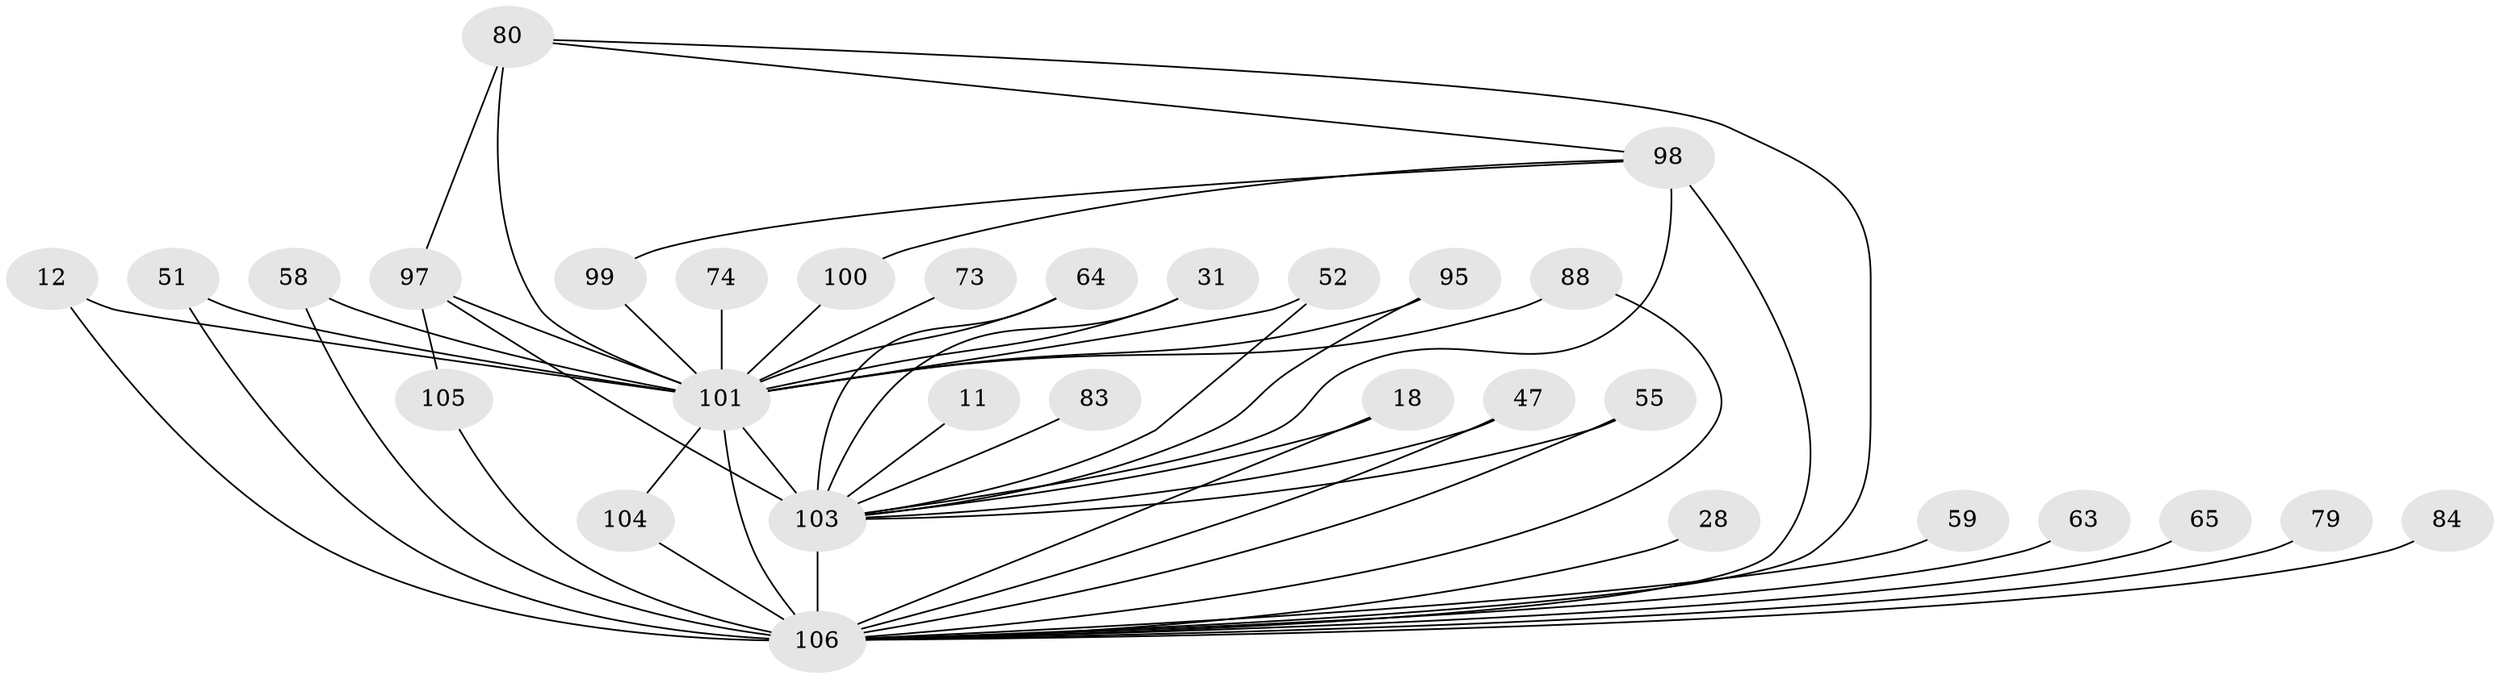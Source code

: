 // original degree distribution, {19: 0.018867924528301886, 13: 0.009433962264150943, 22: 0.009433962264150943, 17: 0.018867924528301886, 21: 0.009433962264150943, 27: 0.009433962264150943, 20: 0.009433962264150943, 30: 0.009433962264150943, 2: 0.5283018867924528, 5: 0.05660377358490566, 8: 0.018867924528301886, 3: 0.1792452830188679, 6: 0.009433962264150943, 4: 0.11320754716981132}
// Generated by graph-tools (version 1.1) at 2025/49/03/04/25 21:49:40]
// undirected, 31 vertices, 51 edges
graph export_dot {
graph [start="1"]
  node [color=gray90,style=filled];
  11;
  12;
  18;
  28;
  31;
  47;
  51;
  52;
  55 [super="+26"];
  58;
  59;
  63 [super="+56"];
  64 [super="+37"];
  65;
  73;
  74;
  79;
  80 [super="+71+67"];
  83 [super="+32"];
  84;
  88;
  95;
  97 [super="+20+68+96"];
  98 [super="+21+23+27+72+75+90+94+50"];
  99 [super="+87"];
  100;
  101 [super="+60+9"];
  103 [super="+41+24+86+8+92"];
  104;
  105;
  106 [super="+78+76+62+102"];
  11 -- 103 [weight=2];
  12 -- 106;
  12 -- 101;
  18 -- 103 [weight=2];
  18 -- 106;
  28 -- 106 [weight=2];
  31 -- 103;
  31 -- 101;
  47 -- 103;
  47 -- 106;
  51 -- 106;
  51 -- 101;
  52 -- 103;
  52 -- 101;
  55 -- 103 [weight=2];
  55 -- 106;
  58 -- 106;
  58 -- 101;
  59 -- 106 [weight=2];
  63 -- 106 [weight=4];
  64 -- 103;
  64 -- 101 [weight=2];
  65 -- 106 [weight=2];
  73 -- 101 [weight=2];
  74 -- 101 [weight=2];
  79 -- 106 [weight=2];
  80 -- 106 [weight=2];
  80 -- 98;
  80 -- 101 [weight=3];
  80 -- 97;
  83 -- 103 [weight=3];
  84 -- 106;
  88 -- 106;
  88 -- 101;
  95 -- 103;
  95 -- 101;
  97 -- 105;
  97 -- 103 [weight=6];
  97 -- 101 [weight=5];
  98 -- 100;
  98 -- 99;
  98 -- 106 [weight=7];
  98 -- 103 [weight=5];
  99 -- 101 [weight=3];
  100 -- 101;
  101 -- 103 [weight=18];
  101 -- 104;
  101 -- 106 [weight=25];
  103 -- 106 [weight=23];
  104 -- 106;
  105 -- 106;
}
